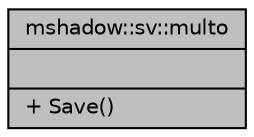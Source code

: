 digraph "mshadow::sv::multo"
{
 // LATEX_PDF_SIZE
  edge [fontname="Helvetica",fontsize="10",labelfontname="Helvetica",labelfontsize="10"];
  node [fontname="Helvetica",fontsize="10",shape=record];
  Node1 [label="{mshadow::sv::multo\n||+ Save()\l}",height=0.2,width=0.4,color="black", fillcolor="grey75", style="filled", fontcolor="black",tooltip="multiply to saver: *="];
}
